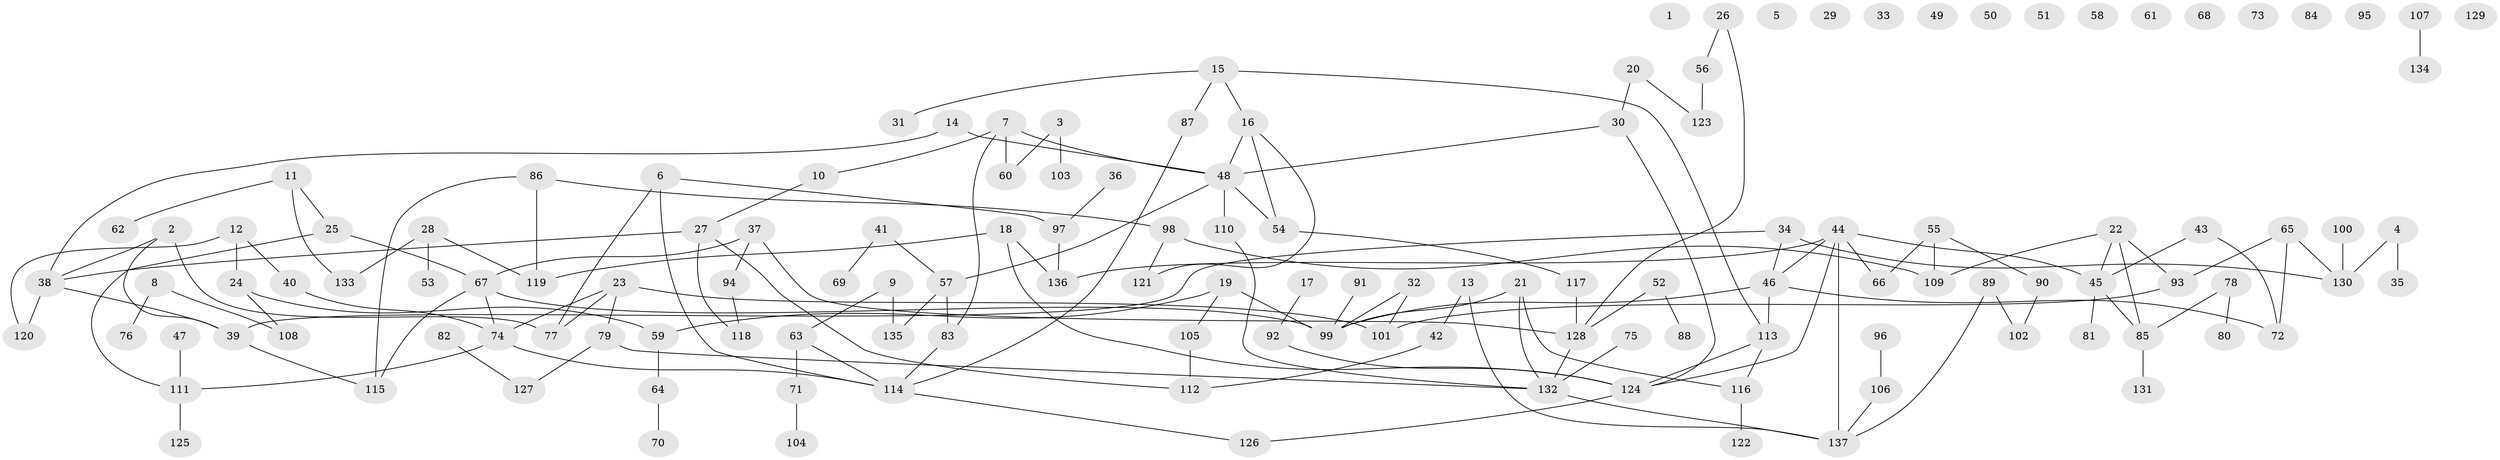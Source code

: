 // coarse degree distribution, {0: 0.14736842105263157, 4: 0.1368421052631579, 2: 0.22105263157894736, 7: 0.031578947368421054, 5: 0.06315789473684211, 1: 0.2, 3: 0.15789473684210525, 6: 0.021052631578947368, 9: 0.010526315789473684, 8: 0.010526315789473684}
// Generated by graph-tools (version 1.1) at 2025/23/03/03/25 07:23:28]
// undirected, 137 vertices, 162 edges
graph export_dot {
graph [start="1"]
  node [color=gray90,style=filled];
  1;
  2;
  3;
  4;
  5;
  6;
  7;
  8;
  9;
  10;
  11;
  12;
  13;
  14;
  15;
  16;
  17;
  18;
  19;
  20;
  21;
  22;
  23;
  24;
  25;
  26;
  27;
  28;
  29;
  30;
  31;
  32;
  33;
  34;
  35;
  36;
  37;
  38;
  39;
  40;
  41;
  42;
  43;
  44;
  45;
  46;
  47;
  48;
  49;
  50;
  51;
  52;
  53;
  54;
  55;
  56;
  57;
  58;
  59;
  60;
  61;
  62;
  63;
  64;
  65;
  66;
  67;
  68;
  69;
  70;
  71;
  72;
  73;
  74;
  75;
  76;
  77;
  78;
  79;
  80;
  81;
  82;
  83;
  84;
  85;
  86;
  87;
  88;
  89;
  90;
  91;
  92;
  93;
  94;
  95;
  96;
  97;
  98;
  99;
  100;
  101;
  102;
  103;
  104;
  105;
  106;
  107;
  108;
  109;
  110;
  111;
  112;
  113;
  114;
  115;
  116;
  117;
  118;
  119;
  120;
  121;
  122;
  123;
  124;
  125;
  126;
  127;
  128;
  129;
  130;
  131;
  132;
  133;
  134;
  135;
  136;
  137;
  2 -- 38;
  2 -- 39;
  2 -- 77;
  3 -- 60;
  3 -- 103;
  4 -- 35;
  4 -- 130;
  6 -- 77;
  6 -- 97;
  6 -- 114;
  7 -- 10;
  7 -- 48;
  7 -- 60;
  7 -- 83;
  8 -- 76;
  8 -- 108;
  9 -- 63;
  9 -- 135;
  10 -- 27;
  11 -- 25;
  11 -- 62;
  11 -- 133;
  12 -- 24;
  12 -- 40;
  12 -- 120;
  13 -- 42;
  13 -- 137;
  14 -- 38;
  14 -- 48;
  15 -- 16;
  15 -- 31;
  15 -- 87;
  15 -- 113;
  16 -- 48;
  16 -- 54;
  16 -- 121;
  17 -- 92;
  18 -- 119;
  18 -- 124;
  18 -- 136;
  19 -- 59;
  19 -- 99;
  19 -- 105;
  20 -- 30;
  20 -- 123;
  21 -- 99;
  21 -- 116;
  21 -- 132;
  22 -- 45;
  22 -- 85;
  22 -- 93;
  22 -- 109;
  23 -- 74;
  23 -- 77;
  23 -- 79;
  23 -- 101;
  24 -- 59;
  24 -- 108;
  25 -- 67;
  25 -- 111;
  26 -- 56;
  26 -- 128;
  27 -- 38;
  27 -- 112;
  27 -- 118;
  28 -- 53;
  28 -- 119;
  28 -- 133;
  30 -- 48;
  30 -- 124;
  32 -- 99;
  32 -- 101;
  34 -- 39;
  34 -- 46;
  34 -- 130;
  36 -- 97;
  37 -- 67;
  37 -- 94;
  37 -- 128;
  38 -- 39;
  38 -- 120;
  39 -- 115;
  40 -- 74;
  41 -- 57;
  41 -- 69;
  42 -- 112;
  43 -- 45;
  43 -- 72;
  44 -- 45;
  44 -- 46;
  44 -- 66;
  44 -- 124;
  44 -- 136;
  44 -- 137;
  45 -- 81;
  45 -- 85;
  46 -- 72;
  46 -- 99;
  46 -- 113;
  47 -- 111;
  48 -- 54;
  48 -- 57;
  48 -- 110;
  52 -- 88;
  52 -- 128;
  54 -- 117;
  55 -- 66;
  55 -- 90;
  55 -- 109;
  56 -- 123;
  57 -- 83;
  57 -- 135;
  59 -- 64;
  63 -- 71;
  63 -- 114;
  64 -- 70;
  65 -- 72;
  65 -- 93;
  65 -- 130;
  67 -- 74;
  67 -- 99;
  67 -- 115;
  71 -- 104;
  74 -- 111;
  74 -- 114;
  75 -- 132;
  78 -- 80;
  78 -- 85;
  79 -- 127;
  79 -- 132;
  82 -- 127;
  83 -- 114;
  85 -- 131;
  86 -- 98;
  86 -- 115;
  86 -- 119;
  87 -- 114;
  89 -- 102;
  89 -- 137;
  90 -- 102;
  91 -- 99;
  92 -- 124;
  93 -- 101;
  94 -- 118;
  96 -- 106;
  97 -- 136;
  98 -- 109;
  98 -- 121;
  100 -- 130;
  105 -- 112;
  106 -- 137;
  107 -- 134;
  110 -- 132;
  111 -- 125;
  113 -- 116;
  113 -- 124;
  114 -- 126;
  116 -- 122;
  117 -- 128;
  124 -- 126;
  128 -- 132;
  132 -- 137;
}
